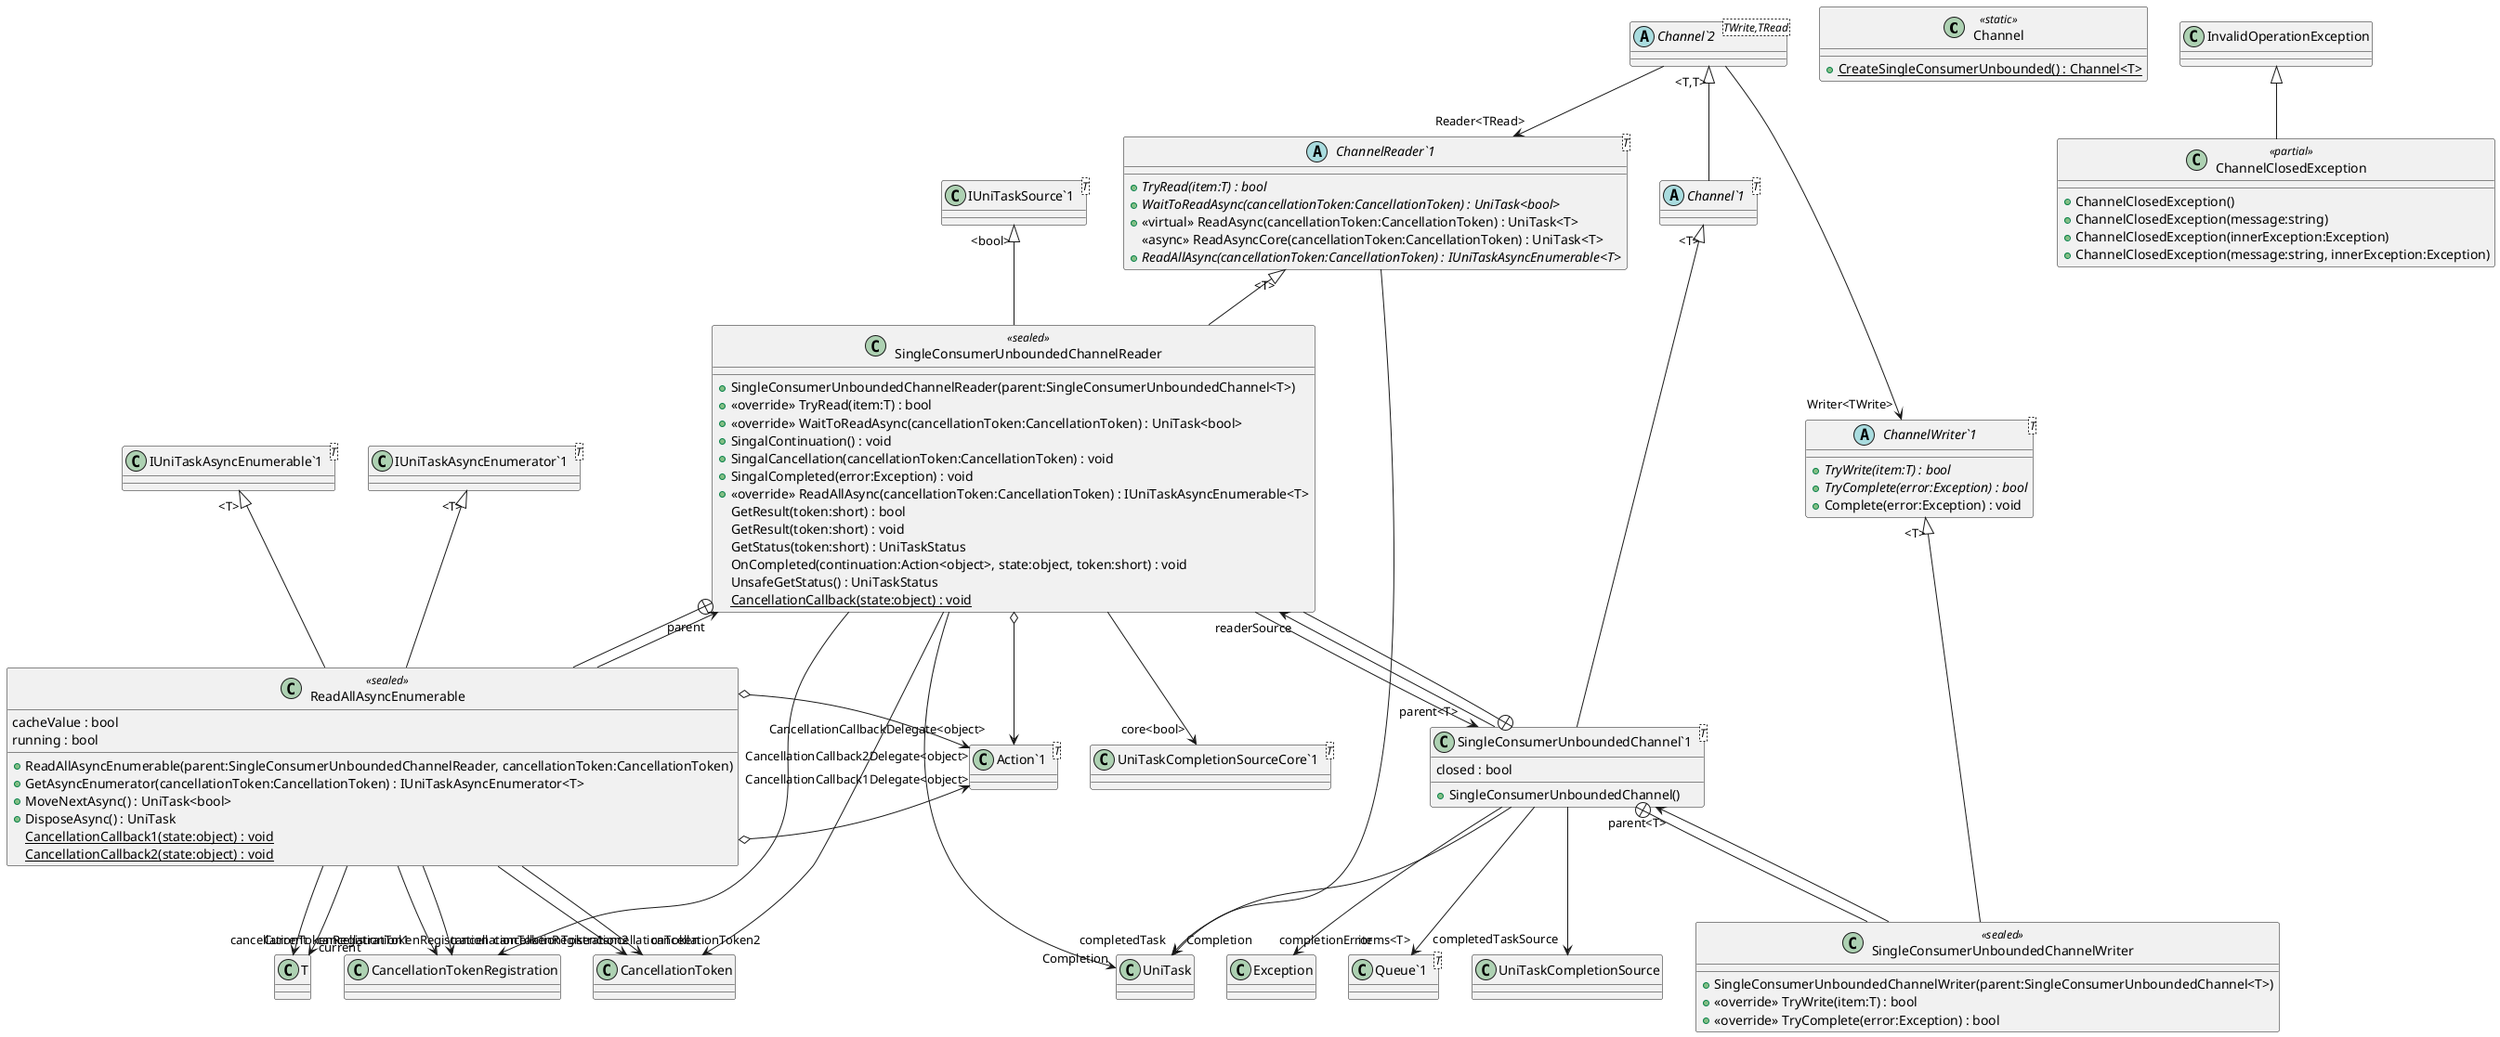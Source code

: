 @startuml
class Channel <<static>> {
    + {static} CreateSingleConsumerUnbounded() : Channel<T>
}
abstract class "Channel`2"<TWrite,TRead> {
}
abstract class "Channel`1"<T> {
}
abstract class "ChannelReader`1"<T> {
    + {abstract} TryRead(item:T) : bool
    + {abstract} WaitToReadAsync(cancellationToken:CancellationToken) : UniTask<bool>
    + <<virtual>> ReadAsync(cancellationToken:CancellationToken) : UniTask<T>
    <<async>> ReadAsyncCore(cancellationToken:CancellationToken) : UniTask<T>
    + {abstract} ReadAllAsync(cancellationToken:CancellationToken) : IUniTaskAsyncEnumerable<T>
}
abstract class "ChannelWriter`1"<T> {
    + {abstract} TryWrite(item:T) : bool
    + {abstract} TryComplete(error:Exception) : bool
    + Complete(error:Exception) : void
}
class ChannelClosedException <<partial>> {
    + ChannelClosedException()
    + ChannelClosedException(message:string)
    + ChannelClosedException(innerException:Exception)
    + ChannelClosedException(message:string, innerException:Exception)
}
class "SingleConsumerUnboundedChannel`1"<T> {
    closed : bool
    + SingleConsumerUnboundedChannel()
}
class "Queue`1"<T> {
}
class SingleConsumerUnboundedChannelWriter <<sealed>> {
    + SingleConsumerUnboundedChannelWriter(parent:SingleConsumerUnboundedChannel<T>)
    + <<override>> TryWrite(item:T) : bool
    + <<override>> TryComplete(error:Exception) : bool
}
class SingleConsumerUnboundedChannelReader <<sealed>> {
    + SingleConsumerUnboundedChannelReader(parent:SingleConsumerUnboundedChannel<T>)
    + <<override>> TryRead(item:T) : bool
    + <<override>> WaitToReadAsync(cancellationToken:CancellationToken) : UniTask<bool>
    + SingalContinuation() : void
    + SingalCancellation(cancellationToken:CancellationToken) : void
    + SingalCompleted(error:Exception) : void
    + <<override>> ReadAllAsync(cancellationToken:CancellationToken) : IUniTaskAsyncEnumerable<T>
    GetResult(token:short) : bool
    GetResult(token:short) : void
    GetStatus(token:short) : UniTaskStatus
    OnCompleted(continuation:Action<object>, state:object, token:short) : void
    UnsafeGetStatus() : UniTaskStatus
    {static} CancellationCallback(state:object) : void
}
class "IUniTaskSource`1"<T> {
}
class "Action`1"<T> {
}
class "UniTaskCompletionSourceCore`1"<T> {
}
class ReadAllAsyncEnumerable <<sealed>> {
    cacheValue : bool
    running : bool
    + ReadAllAsyncEnumerable(parent:SingleConsumerUnboundedChannelReader, cancellationToken:CancellationToken)
    + GetAsyncEnumerator(cancellationToken:CancellationToken) : IUniTaskAsyncEnumerator<T>
    + MoveNextAsync() : UniTask<bool>
    + DisposeAsync() : UniTask
    {static} CancellationCallback1(state:object) : void
    {static} CancellationCallback2(state:object) : void
}
class "IUniTaskAsyncEnumerable`1"<T> {
}
class "IUniTaskAsyncEnumerator`1"<T> {
}
"Channel`2" --> "Reader<TRead>" "ChannelReader`1"
"Channel`2" --> "Writer<TWrite>" "ChannelWriter`1"
"Channel`2" "<T,T>" <|-- "Channel`1"
"ChannelReader`1" --> "Completion" UniTask
InvalidOperationException <|-- ChannelClosedException
"Channel`1" "<T>" <|-- "SingleConsumerUnboundedChannel`1"
"SingleConsumerUnboundedChannel`1" --> "items<T>" "Queue`1"
"SingleConsumerUnboundedChannel`1" --> "readerSource" SingleConsumerUnboundedChannelReader
"SingleConsumerUnboundedChannel`1" --> "completedTaskSource" UniTaskCompletionSource
"SingleConsumerUnboundedChannel`1" --> "completedTask" UniTask
"SingleConsumerUnboundedChannel`1" --> "completionError" Exception
"SingleConsumerUnboundedChannel`1" +-- SingleConsumerUnboundedChannelWriter
"ChannelWriter`1" "<T>" <|-- SingleConsumerUnboundedChannelWriter
SingleConsumerUnboundedChannelWriter --> "parent<T>" "SingleConsumerUnboundedChannel`1"
"SingleConsumerUnboundedChannel`1" +-- SingleConsumerUnboundedChannelReader
"ChannelReader`1" "<T>" <|-- SingleConsumerUnboundedChannelReader
"IUniTaskSource`1" "<bool>" <|-- SingleConsumerUnboundedChannelReader
SingleConsumerUnboundedChannelReader o-> "CancellationCallbackDelegate<object>" "Action`1"
SingleConsumerUnboundedChannelReader --> "parent<T>" "SingleConsumerUnboundedChannel`1"
SingleConsumerUnboundedChannelReader --> "cancellationToken" CancellationToken
SingleConsumerUnboundedChannelReader --> "cancellationTokenRegistration" CancellationTokenRegistration
SingleConsumerUnboundedChannelReader --> "core<bool>" "UniTaskCompletionSourceCore`1"
SingleConsumerUnboundedChannelReader --> "Completion" UniTask
SingleConsumerUnboundedChannelReader +-- ReadAllAsyncEnumerable
"IUniTaskAsyncEnumerable`1" "<T>" <|-- ReadAllAsyncEnumerable
"IUniTaskAsyncEnumerator`1" "<T>" <|-- ReadAllAsyncEnumerable
ReadAllAsyncEnumerable o-> "CancellationCallback1Delegate<object>" "Action`1"
ReadAllAsyncEnumerable o-> "CancellationCallback2Delegate<object>" "Action`1"
ReadAllAsyncEnumerable --> "parent" SingleConsumerUnboundedChannelReader
ReadAllAsyncEnumerable --> "cancellationToken1" CancellationToken
ReadAllAsyncEnumerable --> "cancellationToken2" CancellationToken
ReadAllAsyncEnumerable --> "cancellationTokenRegistration1" CancellationTokenRegistration
ReadAllAsyncEnumerable --> "cancellationTokenRegistration2" CancellationTokenRegistration
ReadAllAsyncEnumerable --> "current" T
ReadAllAsyncEnumerable --> "Current" T
@enduml

